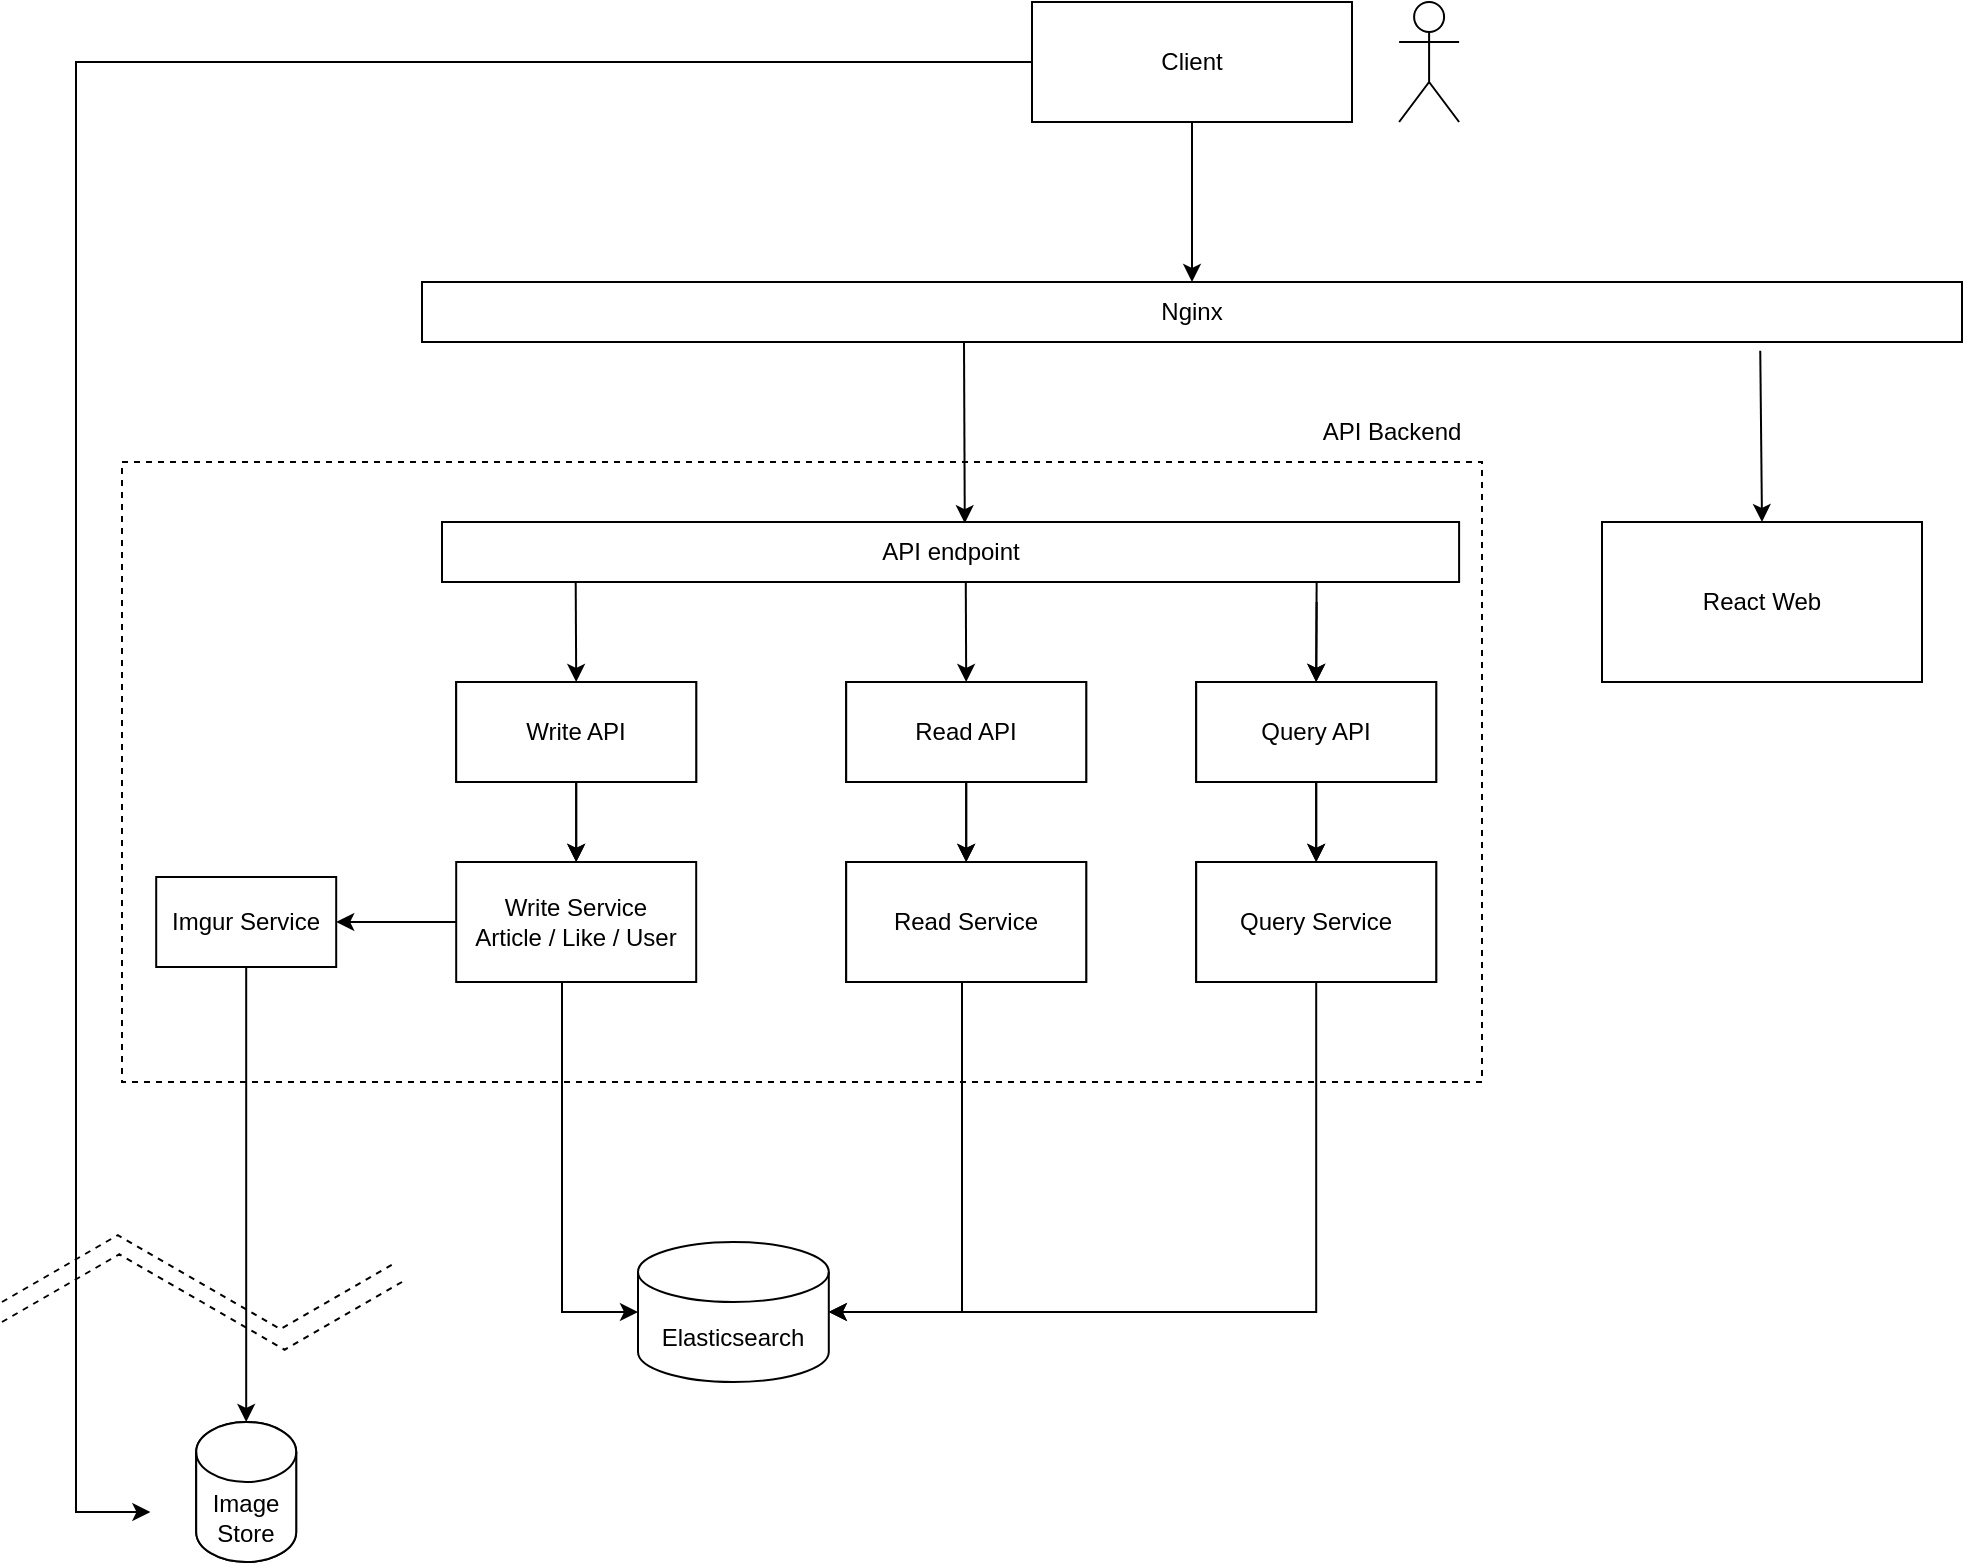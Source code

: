 <mxfile version="24.3.1" type="device">
  <diagram name="第 1 页" id="hQxF5Y9lW3uYFQSw0eeb">
    <mxGraphModel dx="1059" dy="1694" grid="1" gridSize="10" guides="1" tooltips="1" connect="1" arrows="1" fold="1" page="1" pageScale="1" pageWidth="827" pageHeight="1169" math="0" shadow="0">
      <root>
        <mxCell id="0" />
        <mxCell id="1" parent="0" />
        <mxCell id="5cjXNVs6P2F9iPDXyAAl-43" value="" style="rounded=0;whiteSpace=wrap;html=1;dashed=1;fillColor=none;" vertex="1" parent="1">
          <mxGeometry x="60" y="180" width="680" height="310" as="geometry" />
        </mxCell>
        <mxCell id="5cjXNVs6P2F9iPDXyAAl-44" style="edgeStyle=orthogonalEdgeStyle;rounded=0;orthogonalLoop=1;jettySize=auto;html=1;entryX=0.5;entryY=0;entryDx=0;entryDy=0;" edge="1" parent="1" source="5cjXNVs6P2F9iPDXyAAl-45" target="5cjXNVs6P2F9iPDXyAAl-49">
          <mxGeometry relative="1" as="geometry" />
        </mxCell>
        <mxCell id="5cjXNVs6P2F9iPDXyAAl-45" value="Write API" style="rounded=0;whiteSpace=wrap;html=1;" vertex="1" parent="1">
          <mxGeometry x="227.1" y="290" width="120" height="50" as="geometry" />
        </mxCell>
        <mxCell id="5cjXNVs6P2F9iPDXyAAl-46" style="edgeStyle=orthogonalEdgeStyle;rounded=0;orthogonalLoop=1;jettySize=auto;html=1;exitX=0.5;exitY=1;exitDx=0;exitDy=0;entryX=0.5;entryY=0;entryDx=0;entryDy=0;" edge="1" parent="1" source="5cjXNVs6P2F9iPDXyAAl-47" target="5cjXNVs6P2F9iPDXyAAl-50">
          <mxGeometry relative="1" as="geometry" />
        </mxCell>
        <mxCell id="5cjXNVs6P2F9iPDXyAAl-47" value="Read API" style="rounded=0;whiteSpace=wrap;html=1;" vertex="1" parent="1">
          <mxGeometry x="422.1" y="290" width="120" height="50" as="geometry" />
        </mxCell>
        <mxCell id="5cjXNVs6P2F9iPDXyAAl-48" style="edgeStyle=orthogonalEdgeStyle;rounded=0;orthogonalLoop=1;jettySize=auto;html=1;entryX=1;entryY=0.5;entryDx=0;entryDy=0;" edge="1" parent="1" source="5cjXNVs6P2F9iPDXyAAl-49" target="5cjXNVs6P2F9iPDXyAAl-54">
          <mxGeometry relative="1" as="geometry" />
        </mxCell>
        <mxCell id="5cjXNVs6P2F9iPDXyAAl-49" value="Write Service&lt;div&gt;Article / Like / User&lt;/div&gt;" style="rounded=0;whiteSpace=wrap;html=1;" vertex="1" parent="1">
          <mxGeometry x="227.1" y="380" width="120" height="60" as="geometry" />
        </mxCell>
        <mxCell id="5cjXNVs6P2F9iPDXyAAl-50" value="Read Service" style="rounded=0;whiteSpace=wrap;html=1;" vertex="1" parent="1">
          <mxGeometry x="422.1" y="380" width="120" height="60" as="geometry" />
        </mxCell>
        <mxCell id="5cjXNVs6P2F9iPDXyAAl-51" value="User Service" style="rounded=0;whiteSpace=wrap;html=1;" vertex="1" parent="1">
          <mxGeometry x="597.1" y="380" width="120" height="60" as="geometry" />
        </mxCell>
        <mxCell id="5cjXNVs6P2F9iPDXyAAl-52" value="Image&lt;br&gt;Store" style="shape=cylinder3;whiteSpace=wrap;html=1;boundedLbl=1;backgroundOutline=1;size=15;" vertex="1" parent="1">
          <mxGeometry x="97.1" y="660" width="50" height="70" as="geometry" />
        </mxCell>
        <mxCell id="5cjXNVs6P2F9iPDXyAAl-53" style="edgeStyle=orthogonalEdgeStyle;rounded=0;orthogonalLoop=1;jettySize=auto;html=1;entryX=0.5;entryY=0;entryDx=0;entryDy=0;entryPerimeter=0;" edge="1" parent="1" source="5cjXNVs6P2F9iPDXyAAl-54" target="5cjXNVs6P2F9iPDXyAAl-52">
          <mxGeometry relative="1" as="geometry" />
        </mxCell>
        <mxCell id="5cjXNVs6P2F9iPDXyAAl-54" value="Imgur Service" style="rounded=0;whiteSpace=wrap;html=1;" vertex="1" parent="1">
          <mxGeometry x="77.1" y="387.5" width="90" height="45" as="geometry" />
        </mxCell>
        <mxCell id="5cjXNVs6P2F9iPDXyAAl-55" style="edgeStyle=orthogonalEdgeStyle;rounded=0;orthogonalLoop=1;jettySize=auto;html=1;entryX=0.5;entryY=0;entryDx=0;entryDy=0;" edge="1" parent="1" source="5cjXNVs6P2F9iPDXyAAl-56" target="5cjXNVs6P2F9iPDXyAAl-51">
          <mxGeometry relative="1" as="geometry" />
        </mxCell>
        <mxCell id="5cjXNVs6P2F9iPDXyAAl-56" value="Authorization API" style="rounded=0;whiteSpace=wrap;html=1;" vertex="1" parent="1">
          <mxGeometry x="597.1" y="290" width="120" height="50" as="geometry" />
        </mxCell>
        <mxCell id="5cjXNVs6P2F9iPDXyAAl-57" value="" style="edgeStyle=isometricEdgeStyle;endArrow=none;html=1;rounded=0;dashed=1;" edge="1" parent="1">
          <mxGeometry width="50" height="100" relative="1" as="geometry">
            <mxPoint y="610" as="sourcePoint" />
            <mxPoint x="200" y="590" as="targetPoint" />
          </mxGeometry>
        </mxCell>
        <mxCell id="5cjXNVs6P2F9iPDXyAAl-58" value="" style="endArrow=classic;html=1;rounded=0;entryX=0.5;entryY=0;entryDx=0;entryDy=0;exitX=0.844;exitY=1;exitDx=0;exitDy=0;exitPerimeter=0;" edge="1" parent="1" target="5cjXNVs6P2F9iPDXyAAl-56">
          <mxGeometry width="50" height="50" relative="1" as="geometry">
            <mxPoint x="657.32" y="250" as="sourcePoint" />
            <mxPoint x="630" y="310" as="targetPoint" />
          </mxGeometry>
        </mxCell>
        <mxCell id="5cjXNVs6P2F9iPDXyAAl-59" style="edgeStyle=orthogonalEdgeStyle;rounded=0;orthogonalLoop=1;jettySize=auto;html=1;entryX=0.5;entryY=0;entryDx=0;entryDy=0;" edge="1" parent="1" source="5cjXNVs6P2F9iPDXyAAl-60">
          <mxGeometry relative="1" as="geometry">
            <mxPoint x="287.1" y="380" as="targetPoint" />
          </mxGeometry>
        </mxCell>
        <mxCell id="5cjXNVs6P2F9iPDXyAAl-60" value="Write API" style="rounded=0;whiteSpace=wrap;html=1;" vertex="1" parent="1">
          <mxGeometry x="227.1" y="290" width="120" height="50" as="geometry" />
        </mxCell>
        <mxCell id="5cjXNVs6P2F9iPDXyAAl-61" style="edgeStyle=orthogonalEdgeStyle;rounded=0;orthogonalLoop=1;jettySize=auto;html=1;exitX=0.5;exitY=1;exitDx=0;exitDy=0;entryX=0.5;entryY=0;entryDx=0;entryDy=0;" edge="1" parent="1" source="5cjXNVs6P2F9iPDXyAAl-62" target="5cjXNVs6P2F9iPDXyAAl-64">
          <mxGeometry relative="1" as="geometry" />
        </mxCell>
        <mxCell id="5cjXNVs6P2F9iPDXyAAl-62" value="Read API" style="rounded=0;whiteSpace=wrap;html=1;" vertex="1" parent="1">
          <mxGeometry x="422.1" y="290" width="120" height="50" as="geometry" />
        </mxCell>
        <mxCell id="5cjXNVs6P2F9iPDXyAAl-63" style="edgeStyle=orthogonalEdgeStyle;rounded=0;orthogonalLoop=1;jettySize=auto;html=1;entryX=0;entryY=0.5;entryDx=0;entryDy=0;entryPerimeter=0;" edge="1" parent="1" target="5cjXNVs6P2F9iPDXyAAl-65">
          <mxGeometry relative="1" as="geometry">
            <mxPoint x="280" y="440" as="sourcePoint" />
            <mxPoint x="287.16" y="470" as="targetPoint" />
            <Array as="points">
              <mxPoint x="280" y="605" />
            </Array>
          </mxGeometry>
        </mxCell>
        <mxCell id="5cjXNVs6P2F9iPDXyAAl-64" value="Read Service" style="rounded=0;whiteSpace=wrap;html=1;" vertex="1" parent="1">
          <mxGeometry x="422.1" y="380" width="120" height="60" as="geometry" />
        </mxCell>
        <mxCell id="5cjXNVs6P2F9iPDXyAAl-65" value="Elasticsearch" style="shape=cylinder3;whiteSpace=wrap;html=1;boundedLbl=1;backgroundOutline=1;size=15;" vertex="1" parent="1">
          <mxGeometry x="318" y="570" width="95.4" height="70" as="geometry" />
        </mxCell>
        <mxCell id="5cjXNVs6P2F9iPDXyAAl-66" style="edgeStyle=orthogonalEdgeStyle;rounded=0;orthogonalLoop=1;jettySize=auto;html=1;exitX=0.5;exitY=1;exitDx=0;exitDy=0;entryX=1;entryY=0.5;entryDx=0;entryDy=0;entryPerimeter=0;" edge="1" parent="1" source="5cjXNVs6P2F9iPDXyAAl-67" target="5cjXNVs6P2F9iPDXyAAl-65">
          <mxGeometry relative="1" as="geometry">
            <mxPoint x="530" y="590" as="targetPoint" />
            <Array as="points">
              <mxPoint x="657" y="605" />
            </Array>
          </mxGeometry>
        </mxCell>
        <mxCell id="5cjXNVs6P2F9iPDXyAAl-67" value="Query Service" style="rounded=0;whiteSpace=wrap;html=1;" vertex="1" parent="1">
          <mxGeometry x="597.1" y="380" width="120" height="60" as="geometry" />
        </mxCell>
        <mxCell id="5cjXNVs6P2F9iPDXyAAl-68" value="Image&lt;br&gt;Store" style="shape=cylinder3;whiteSpace=wrap;html=1;boundedLbl=1;backgroundOutline=1;size=15;" vertex="1" parent="1">
          <mxGeometry x="97.1" y="660" width="50" height="70" as="geometry" />
        </mxCell>
        <mxCell id="5cjXNVs6P2F9iPDXyAAl-69" value="" style="edgeStyle=isometricEdgeStyle;endArrow=none;html=1;rounded=0;dashed=1;" edge="1" parent="1">
          <mxGeometry width="50" height="100" relative="1" as="geometry">
            <mxPoint y="600" as="sourcePoint" />
            <mxPoint x="197.1" y="580.14" as="targetPoint" />
          </mxGeometry>
        </mxCell>
        <mxCell id="5cjXNVs6P2F9iPDXyAAl-70" style="edgeStyle=orthogonalEdgeStyle;rounded=0;orthogonalLoop=1;jettySize=auto;html=1;entryX=0.5;entryY=0;entryDx=0;entryDy=0;" edge="1" parent="1" source="5cjXNVs6P2F9iPDXyAAl-71" target="5cjXNVs6P2F9iPDXyAAl-67">
          <mxGeometry relative="1" as="geometry" />
        </mxCell>
        <mxCell id="5cjXNVs6P2F9iPDXyAAl-71" value="Query API" style="rounded=0;whiteSpace=wrap;html=1;" vertex="1" parent="1">
          <mxGeometry x="597.1" y="290" width="120" height="50" as="geometry" />
        </mxCell>
        <mxCell id="5cjXNVs6P2F9iPDXyAAl-72" style="edgeStyle=orthogonalEdgeStyle;rounded=0;orthogonalLoop=1;jettySize=auto;html=1;entryX=0;entryY=0;entryDx=0;entryDy=45;entryPerimeter=0;exitX=0;exitY=0.5;exitDx=0;exitDy=0;" edge="1" parent="1" source="5cjXNVs6P2F9iPDXyAAl-73">
          <mxGeometry relative="1" as="geometry">
            <Array as="points">
              <mxPoint x="37" y="-20" />
              <mxPoint x="37" y="705" />
            </Array>
            <mxPoint x="597.1" y="50.059" as="sourcePoint" />
            <mxPoint x="74.2" y="705" as="targetPoint" />
          </mxGeometry>
        </mxCell>
        <mxCell id="5cjXNVs6P2F9iPDXyAAl-73" value="Client" style="rounded=0;whiteSpace=wrap;html=1;" vertex="1" parent="1">
          <mxGeometry x="515" y="-50" width="160" height="60" as="geometry" />
        </mxCell>
        <mxCell id="5cjXNVs6P2F9iPDXyAAl-74" value="" style="endArrow=classic;html=1;rounded=0;entryX=0.5;entryY=0;entryDx=0;entryDy=0;exitX=0.145;exitY=1;exitDx=0;exitDy=0;exitPerimeter=0;" edge="1" parent="1" target="5cjXNVs6P2F9iPDXyAAl-60">
          <mxGeometry width="50" height="50" relative="1" as="geometry">
            <mxPoint x="286.85" y="240" as="sourcePoint" />
            <mxPoint x="350" y="310" as="targetPoint" />
          </mxGeometry>
        </mxCell>
        <mxCell id="5cjXNVs6P2F9iPDXyAAl-75" value="" style="endArrow=classic;html=1;rounded=0;entryX=0.5;entryY=0;entryDx=0;entryDy=0;exitX=0.513;exitY=1;exitDx=0;exitDy=0;exitPerimeter=0;" edge="1" parent="1" target="5cjXNVs6P2F9iPDXyAAl-62">
          <mxGeometry width="50" height="50" relative="1" as="geometry">
            <mxPoint x="481.89" y="240" as="sourcePoint" />
            <mxPoint x="460" y="310" as="targetPoint" />
          </mxGeometry>
        </mxCell>
        <mxCell id="5cjXNVs6P2F9iPDXyAAl-76" value="" style="endArrow=classic;html=1;rounded=0;entryX=0.5;entryY=0;entryDx=0;entryDy=0;exitX=0.844;exitY=1;exitDx=0;exitDy=0;exitPerimeter=0;" edge="1" parent="1" target="5cjXNVs6P2F9iPDXyAAl-71">
          <mxGeometry width="50" height="50" relative="1" as="geometry">
            <mxPoint x="657.32" y="240" as="sourcePoint" />
            <mxPoint x="630" y="310" as="targetPoint" />
          </mxGeometry>
        </mxCell>
        <mxCell id="5cjXNVs6P2F9iPDXyAAl-77" style="edgeStyle=orthogonalEdgeStyle;rounded=0;orthogonalLoop=1;jettySize=auto;html=1;exitX=0.5;exitY=1;exitDx=0;exitDy=0;entryX=1;entryY=0.5;entryDx=0;entryDy=0;entryPerimeter=0;" edge="1" parent="1" source="5cjXNVs6P2F9iPDXyAAl-64" target="5cjXNVs6P2F9iPDXyAAl-65">
          <mxGeometry relative="1" as="geometry">
            <mxPoint x="290" y="450" as="sourcePoint" />
            <mxPoint x="470" y="610" as="targetPoint" />
            <Array as="points">
              <mxPoint x="480" y="440" />
              <mxPoint x="480" y="605" />
            </Array>
          </mxGeometry>
        </mxCell>
        <mxCell id="5cjXNVs6P2F9iPDXyAAl-78" value="Nginx" style="rounded=0;whiteSpace=wrap;html=1;" vertex="1" parent="1">
          <mxGeometry x="210" y="90" width="770" height="30" as="geometry" />
        </mxCell>
        <mxCell id="5cjXNVs6P2F9iPDXyAAl-79" value="API endpoint" style="rounded=0;whiteSpace=wrap;html=1;" vertex="1" parent="1">
          <mxGeometry x="220" y="210" width="508.55" height="30" as="geometry" />
        </mxCell>
        <mxCell id="5cjXNVs6P2F9iPDXyAAl-80" value="React Web" style="rounded=0;whiteSpace=wrap;html=1;" vertex="1" parent="1">
          <mxGeometry x="800" y="210" width="160" height="80" as="geometry" />
        </mxCell>
        <mxCell id="5cjXNVs6P2F9iPDXyAAl-81" value="" style="endArrow=classic;html=1;rounded=0;entryX=0.514;entryY=0.02;entryDx=0;entryDy=0;entryPerimeter=0;" edge="1" parent="1" target="5cjXNVs6P2F9iPDXyAAl-79">
          <mxGeometry width="50" height="50" relative="1" as="geometry">
            <mxPoint x="481" y="120" as="sourcePoint" />
            <mxPoint x="520" y="160" as="targetPoint" />
          </mxGeometry>
        </mxCell>
        <mxCell id="5cjXNVs6P2F9iPDXyAAl-82" value="" style="endArrow=classic;html=1;rounded=0;entryX=0.5;entryY=0;entryDx=0;entryDy=0;exitX=0.869;exitY=1.144;exitDx=0;exitDy=0;exitPerimeter=0;" edge="1" parent="1" source="5cjXNVs6P2F9iPDXyAAl-78" target="5cjXNVs6P2F9iPDXyAAl-80">
          <mxGeometry width="50" height="50" relative="1" as="geometry">
            <mxPoint x="810" y="200" as="sourcePoint" />
            <mxPoint x="860" y="150" as="targetPoint" />
          </mxGeometry>
        </mxCell>
        <mxCell id="5cjXNVs6P2F9iPDXyAAl-83" value="" style="endArrow=classic;html=1;rounded=0;entryX=0.5;entryY=0;entryDx=0;entryDy=0;exitX=0.5;exitY=1;exitDx=0;exitDy=0;" edge="1" parent="1" source="5cjXNVs6P2F9iPDXyAAl-73" target="5cjXNVs6P2F9iPDXyAAl-78">
          <mxGeometry width="50" height="50" relative="1" as="geometry">
            <mxPoint x="570" y="20" as="sourcePoint" />
            <mxPoint x="620" y="-30" as="targetPoint" />
          </mxGeometry>
        </mxCell>
        <mxCell id="5cjXNVs6P2F9iPDXyAAl-84" value="" style="shape=umlActor;verticalLabelPosition=bottom;verticalAlign=top;html=1;outlineConnect=0;" vertex="1" parent="1">
          <mxGeometry x="698.55" y="-50" width="30" height="60" as="geometry" />
        </mxCell>
        <mxCell id="5cjXNVs6P2F9iPDXyAAl-85" value="API Backend" style="text;html=1;align=center;verticalAlign=middle;whiteSpace=wrap;rounded=0;" vertex="1" parent="1">
          <mxGeometry x="650" y="150" width="90" height="30" as="geometry" />
        </mxCell>
      </root>
    </mxGraphModel>
  </diagram>
</mxfile>
